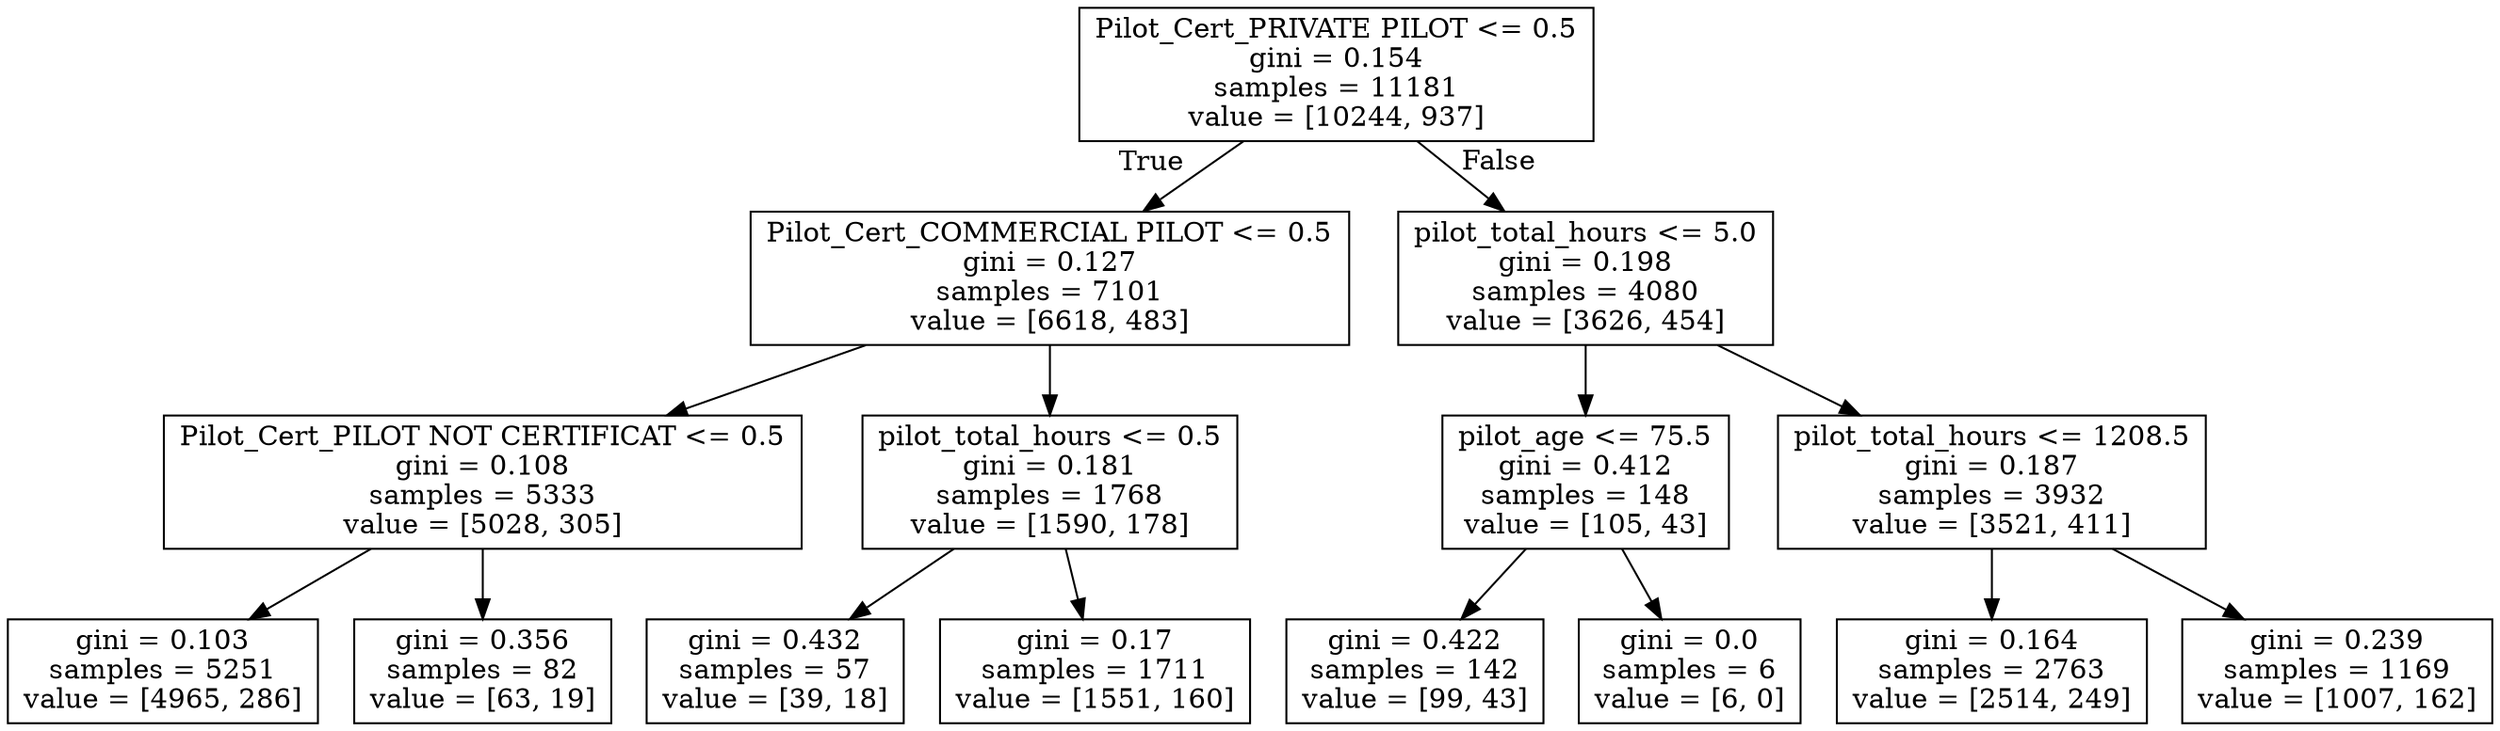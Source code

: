 digraph Tree {
node [shape=box] ;
0 [label="Pilot_Cert_PRIVATE PILOT <= 0.5\ngini = 0.154\nsamples = 11181\nvalue = [10244, 937]"] ;
1 [label="Pilot_Cert_COMMERCIAL PILOT <= 0.5\ngini = 0.127\nsamples = 7101\nvalue = [6618, 483]"] ;
0 -> 1 [labeldistance=2.5, labelangle=45, headlabel="True"] ;
2 [label="Pilot_Cert_PILOT NOT CERTIFICAT <= 0.5\ngini = 0.108\nsamples = 5333\nvalue = [5028, 305]"] ;
1 -> 2 ;
3 [label="gini = 0.103\nsamples = 5251\nvalue = [4965, 286]"] ;
2 -> 3 ;
4 [label="gini = 0.356\nsamples = 82\nvalue = [63, 19]"] ;
2 -> 4 ;
5 [label="pilot_total_hours <= 0.5\ngini = 0.181\nsamples = 1768\nvalue = [1590, 178]"] ;
1 -> 5 ;
6 [label="gini = 0.432\nsamples = 57\nvalue = [39, 18]"] ;
5 -> 6 ;
7 [label="gini = 0.17\nsamples = 1711\nvalue = [1551, 160]"] ;
5 -> 7 ;
8 [label="pilot_total_hours <= 5.0\ngini = 0.198\nsamples = 4080\nvalue = [3626, 454]"] ;
0 -> 8 [labeldistance=2.5, labelangle=-45, headlabel="False"] ;
9 [label="pilot_age <= 75.5\ngini = 0.412\nsamples = 148\nvalue = [105, 43]"] ;
8 -> 9 ;
10 [label="gini = 0.422\nsamples = 142\nvalue = [99, 43]"] ;
9 -> 10 ;
11 [label="gini = 0.0\nsamples = 6\nvalue = [6, 0]"] ;
9 -> 11 ;
12 [label="pilot_total_hours <= 1208.5\ngini = 0.187\nsamples = 3932\nvalue = [3521, 411]"] ;
8 -> 12 ;
13 [label="gini = 0.164\nsamples = 2763\nvalue = [2514, 249]"] ;
12 -> 13 ;
14 [label="gini = 0.239\nsamples = 1169\nvalue = [1007, 162]"] ;
12 -> 14 ;
}